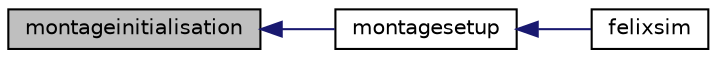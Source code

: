 digraph "montageinitialisation"
{
  edge [fontname="Helvetica",fontsize="10",labelfontname="Helvetica",labelfontsize="10"];
  node [fontname="Helvetica",fontsize="10",shape=record];
  rankdir="LR";
  Node1 [label="montageinitialisation",height=0.2,width=0.4,color="black", fillcolor="grey75", style="filled", fontcolor="black"];
  Node1 -> Node2 [dir="back",color="midnightblue",fontsize="10",style="solid",fontname="Helvetica"];
  Node2 [label="montagesetup",height=0.2,width=0.4,color="black", fillcolor="white", style="filled",URL="$montagesetup_8f90.html#ab75bd99612bc8fd63cb274468b2418b6"];
  Node2 -> Node3 [dir="back",color="midnightblue",fontsize="10",style="solid",fontname="Helvetica"];
  Node3 [label="felixsim",height=0.2,width=0.4,color="black", fillcolor="white", style="filled",URL="$felixsim_8f90.html#ad36d8d5ddad66820866e3d05a4c66144"];
}
